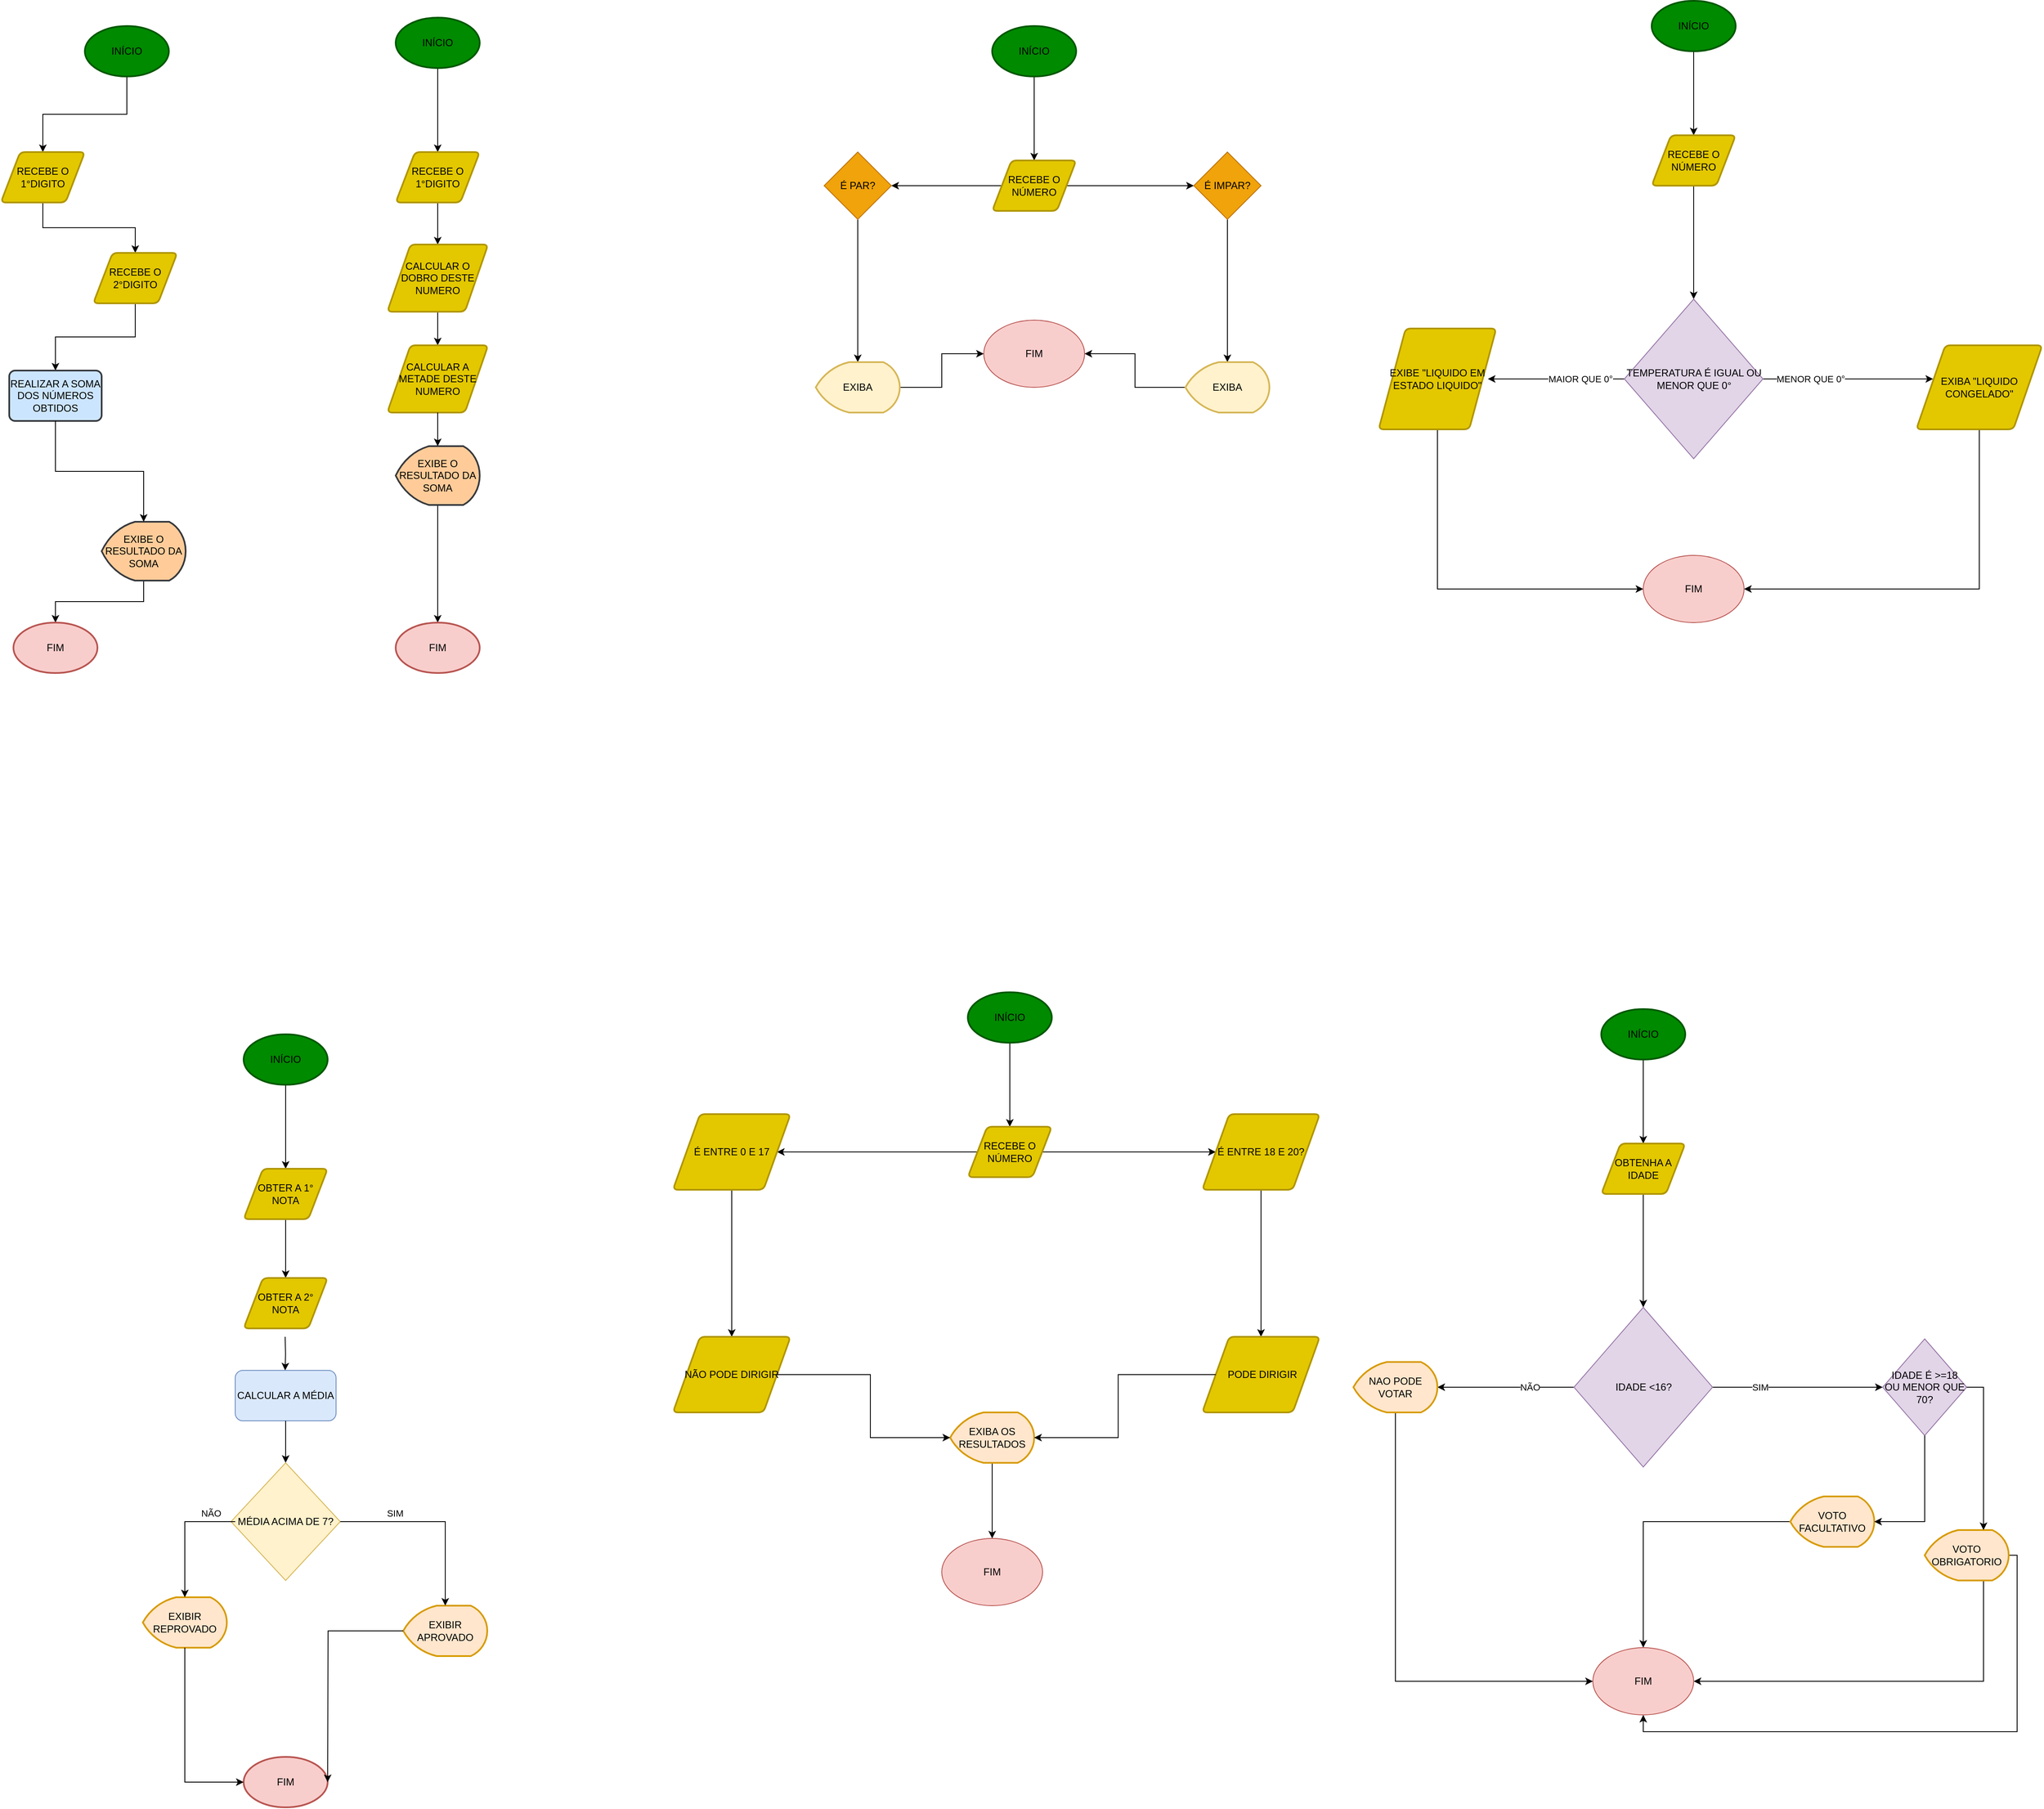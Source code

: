 <mxfile version="26.0.14">
  <diagram id="Va4cJaBtIPoyBebB3SPM" name="Página-1">
    <mxGraphModel dx="1235" dy="665" grid="1" gridSize="10" guides="1" tooltips="1" connect="1" arrows="1" fold="1" page="1" pageScale="1" pageWidth="827" pageHeight="1169" math="0" shadow="0">
      <root>
        <mxCell id="0" />
        <mxCell id="1" parent="0" />
        <mxCell id="_3qea9uIDcCa7MmbAi9--6" style="edgeStyle=orthogonalEdgeStyle;rounded=0;orthogonalLoop=1;jettySize=auto;html=1;exitX=0.5;exitY=1;exitDx=0;exitDy=0;exitPerimeter=0;entryX=0.5;entryY=0;entryDx=0;entryDy=0;" parent="1" source="_3qea9uIDcCa7MmbAi9--3" target="_3qea9uIDcCa7MmbAi9--4" edge="1">
          <mxGeometry relative="1" as="geometry" />
        </mxCell>
        <mxCell id="_3qea9uIDcCa7MmbAi9--3" value="&lt;font style=&quot;color: rgb(0, 0, 0);&quot;&gt;INÍCIO&lt;/font&gt;" style="strokeWidth=2;html=1;shape=mxgraph.flowchart.start_1;whiteSpace=wrap;fillColor=#008a00;fontColor=#ffffff;strokeColor=#005700;" parent="1" vertex="1">
          <mxGeometry x="140" y="60" width="100" height="60" as="geometry" />
        </mxCell>
        <mxCell id="_3qea9uIDcCa7MmbAi9--9" style="edgeStyle=orthogonalEdgeStyle;rounded=0;orthogonalLoop=1;jettySize=auto;html=1;exitX=0.5;exitY=1;exitDx=0;exitDy=0;entryX=0.5;entryY=0;entryDx=0;entryDy=0;" parent="1" source="_3qea9uIDcCa7MmbAi9--4" target="_3qea9uIDcCa7MmbAi9--8" edge="1">
          <mxGeometry relative="1" as="geometry" />
        </mxCell>
        <mxCell id="_3qea9uIDcCa7MmbAi9--4" value="RECEBE O 1°DIGITO" style="shape=parallelogram;html=1;strokeWidth=2;perimeter=parallelogramPerimeter;whiteSpace=wrap;rounded=1;arcSize=12;size=0.23;fillColor=#e3c800;fontColor=#000000;strokeColor=#B09500;" parent="1" vertex="1">
          <mxGeometry x="40" y="210" width="100" height="60" as="geometry" />
        </mxCell>
        <mxCell id="_3qea9uIDcCa7MmbAi9--15" style="edgeStyle=orthogonalEdgeStyle;rounded=0;orthogonalLoop=1;jettySize=auto;html=1;" parent="1" source="_3qea9uIDcCa7MmbAi9--8" target="_3qea9uIDcCa7MmbAi9--14" edge="1">
          <mxGeometry relative="1" as="geometry" />
        </mxCell>
        <mxCell id="_3qea9uIDcCa7MmbAi9--8" value="RECEBE O 2°DIGITO" style="shape=parallelogram;html=1;strokeWidth=2;perimeter=parallelogramPerimeter;whiteSpace=wrap;rounded=1;arcSize=12;size=0.23;fillColor=#e3c800;fontColor=#000000;strokeColor=#B09500;" parent="1" vertex="1">
          <mxGeometry x="150" y="330" width="100" height="60" as="geometry" />
        </mxCell>
        <mxCell id="_3qea9uIDcCa7MmbAi9--14" value="REALIZAR A SOMA DOS NÚMEROS OBTIDOS" style="rounded=1;whiteSpace=wrap;html=1;absoluteArcSize=1;arcSize=14;strokeWidth=2;fillColor=#cce5ff;strokeColor=#36393d;" parent="1" vertex="1">
          <mxGeometry x="50" y="470" width="110" height="60" as="geometry" />
        </mxCell>
        <mxCell id="_3qea9uIDcCa7MmbAi9--24" style="edgeStyle=orthogonalEdgeStyle;rounded=0;orthogonalLoop=1;jettySize=auto;html=1;exitX=0.5;exitY=1;exitDx=0;exitDy=0;exitPerimeter=0;" parent="1" source="_3qea9uIDcCa7MmbAi9--16" target="_3qea9uIDcCa7MmbAi9--21" edge="1">
          <mxGeometry relative="1" as="geometry" />
        </mxCell>
        <mxCell id="_3qea9uIDcCa7MmbAi9--16" value="EXIBE O RESULTADO DA SOMA" style="strokeWidth=2;html=1;shape=mxgraph.flowchart.display;whiteSpace=wrap;fillColor=#ffcc99;strokeColor=#36393d;" parent="1" vertex="1">
          <mxGeometry x="160" y="650" width="100" height="70" as="geometry" />
        </mxCell>
        <mxCell id="_3qea9uIDcCa7MmbAi9--21" value="FIM" style="strokeWidth=2;html=1;shape=mxgraph.flowchart.start_1;whiteSpace=wrap;fillColor=#f8cecc;strokeColor=#b85450;" parent="1" vertex="1">
          <mxGeometry x="55" y="770" width="100" height="60" as="geometry" />
        </mxCell>
        <mxCell id="_3qea9uIDcCa7MmbAi9--23" style="edgeStyle=orthogonalEdgeStyle;rounded=0;orthogonalLoop=1;jettySize=auto;html=1;entryX=0.5;entryY=0;entryDx=0;entryDy=0;entryPerimeter=0;" parent="1" source="_3qea9uIDcCa7MmbAi9--14" target="_3qea9uIDcCa7MmbAi9--16" edge="1">
          <mxGeometry relative="1" as="geometry" />
        </mxCell>
        <mxCell id="_3qea9uIDcCa7MmbAi9--461" style="edgeStyle=orthogonalEdgeStyle;rounded=0;orthogonalLoop=1;jettySize=auto;html=1;exitX=0.5;exitY=1;exitDx=0;exitDy=0;exitPerimeter=0;entryX=0.5;entryY=0;entryDx=0;entryDy=0;" parent="1" source="_3qea9uIDcCa7MmbAi9--462" target="_3qea9uIDcCa7MmbAi9--464" edge="1">
          <mxGeometry relative="1" as="geometry" />
        </mxCell>
        <mxCell id="_3qea9uIDcCa7MmbAi9--462" value="&lt;font style=&quot;color: rgb(0, 0, 0);&quot;&gt;INÍCIO&lt;/font&gt;" style="strokeWidth=2;html=1;shape=mxgraph.flowchart.start_1;whiteSpace=wrap;fillColor=#008a00;fontColor=#ffffff;strokeColor=#005700;" parent="1" vertex="1">
          <mxGeometry x="510" y="50" width="100" height="60" as="geometry" />
        </mxCell>
        <mxCell id="_3qea9uIDcCa7MmbAi9--479" style="edgeStyle=orthogonalEdgeStyle;rounded=0;orthogonalLoop=1;jettySize=auto;html=1;entryX=0.5;entryY=0;entryDx=0;entryDy=0;" parent="1" source="_3qea9uIDcCa7MmbAi9--464" target="_3qea9uIDcCa7MmbAi9--476" edge="1">
          <mxGeometry relative="1" as="geometry" />
        </mxCell>
        <mxCell id="_3qea9uIDcCa7MmbAi9--464" value="RECEBE O 1°DIGITO" style="shape=parallelogram;html=1;strokeWidth=2;perimeter=parallelogramPerimeter;whiteSpace=wrap;rounded=1;arcSize=12;size=0.23;fillColor=#e3c800;fontColor=#000000;strokeColor=#B09500;" parent="1" vertex="1">
          <mxGeometry x="510" y="210" width="100" height="60" as="geometry" />
        </mxCell>
        <mxCell id="_3qea9uIDcCa7MmbAi9--468" style="edgeStyle=orthogonalEdgeStyle;rounded=0;orthogonalLoop=1;jettySize=auto;html=1;exitX=0.5;exitY=1;exitDx=0;exitDy=0;exitPerimeter=0;" parent="1" source="_3qea9uIDcCa7MmbAi9--469" target="_3qea9uIDcCa7MmbAi9--470" edge="1">
          <mxGeometry relative="1" as="geometry" />
        </mxCell>
        <mxCell id="_3qea9uIDcCa7MmbAi9--469" value="EXIBE O RESULTADO DA SOMA" style="strokeWidth=2;html=1;shape=mxgraph.flowchart.display;whiteSpace=wrap;fillColor=#ffcc99;strokeColor=#36393d;" parent="1" vertex="1">
          <mxGeometry x="510" y="560" width="100" height="70" as="geometry" />
        </mxCell>
        <mxCell id="_3qea9uIDcCa7MmbAi9--470" value="FIM" style="strokeWidth=2;html=1;shape=mxgraph.flowchart.start_1;whiteSpace=wrap;fillColor=#f8cecc;strokeColor=#b85450;" parent="1" vertex="1">
          <mxGeometry x="510" y="770" width="100" height="60" as="geometry" />
        </mxCell>
        <mxCell id="_3qea9uIDcCa7MmbAi9--481" style="edgeStyle=orthogonalEdgeStyle;rounded=0;orthogonalLoop=1;jettySize=auto;html=1;exitX=0.5;exitY=1;exitDx=0;exitDy=0;entryX=0.5;entryY=0;entryDx=0;entryDy=0;" parent="1" source="_3qea9uIDcCa7MmbAi9--476" target="_3qea9uIDcCa7MmbAi9--480" edge="1">
          <mxGeometry relative="1" as="geometry" />
        </mxCell>
        <mxCell id="_3qea9uIDcCa7MmbAi9--476" value="CALCULAR O DOBRO DESTE NUMERO" style="shape=parallelogram;html=1;strokeWidth=2;perimeter=parallelogramPerimeter;whiteSpace=wrap;rounded=1;arcSize=12;size=0.23;fillColor=#e3c800;fontColor=#000000;strokeColor=#B09500;" parent="1" vertex="1">
          <mxGeometry x="500" y="320" width="120" height="80" as="geometry" />
        </mxCell>
        <mxCell id="_3qea9uIDcCa7MmbAi9--480" value="CALCULAR A METADE DESTE NUMERO" style="shape=parallelogram;html=1;strokeWidth=2;perimeter=parallelogramPerimeter;whiteSpace=wrap;rounded=1;arcSize=12;size=0.23;fillColor=#e3c800;fontColor=#000000;strokeColor=#B09500;" parent="1" vertex="1">
          <mxGeometry x="500" y="440" width="120" height="80" as="geometry" />
        </mxCell>
        <mxCell id="_3qea9uIDcCa7MmbAi9--483" style="edgeStyle=orthogonalEdgeStyle;rounded=0;orthogonalLoop=1;jettySize=auto;html=1;entryX=0.5;entryY=0;entryDx=0;entryDy=0;entryPerimeter=0;" parent="1" source="_3qea9uIDcCa7MmbAi9--480" target="_3qea9uIDcCa7MmbAi9--469" edge="1">
          <mxGeometry relative="1" as="geometry" />
        </mxCell>
        <mxCell id="_3qea9uIDcCa7MmbAi9--487" style="edgeStyle=orthogonalEdgeStyle;rounded=0;orthogonalLoop=1;jettySize=auto;html=1;exitX=0.5;exitY=1;exitDx=0;exitDy=0;exitPerimeter=0;entryX=0.5;entryY=0;entryDx=0;entryDy=0;" parent="1" source="_3qea9uIDcCa7MmbAi9--488" target="_3qea9uIDcCa7MmbAi9--490" edge="1">
          <mxGeometry relative="1" as="geometry" />
        </mxCell>
        <mxCell id="_3qea9uIDcCa7MmbAi9--488" value="&lt;font style=&quot;color: rgb(0, 0, 0);&quot;&gt;INÍCIO&lt;/font&gt;" style="strokeWidth=2;html=1;shape=mxgraph.flowchart.start_1;whiteSpace=wrap;fillColor=#008a00;fontColor=#ffffff;strokeColor=#005700;" parent="1" vertex="1">
          <mxGeometry x="329" y="1260" width="100" height="60" as="geometry" />
        </mxCell>
        <mxCell id="_3qea9uIDcCa7MmbAi9--489" style="edgeStyle=orthogonalEdgeStyle;rounded=0;orthogonalLoop=1;jettySize=auto;html=1;entryX=0.5;entryY=0;entryDx=0;entryDy=0;" parent="1" source="_3qea9uIDcCa7MmbAi9--490" target="_3qea9uIDcCa7MmbAi9--498" edge="1">
          <mxGeometry relative="1" as="geometry">
            <mxPoint x="379" y="1530" as="targetPoint" />
          </mxGeometry>
        </mxCell>
        <mxCell id="_3qea9uIDcCa7MmbAi9--490" value="OBTER A 1° NOTA" style="shape=parallelogram;html=1;strokeWidth=2;perimeter=parallelogramPerimeter;whiteSpace=wrap;rounded=1;arcSize=12;size=0.23;fillColor=#e3c800;fontColor=#000000;strokeColor=#B09500;" parent="1" vertex="1">
          <mxGeometry x="329" y="1420" width="100" height="60" as="geometry" />
        </mxCell>
        <mxCell id="_3qea9uIDcCa7MmbAi9--493" value="FIM" style="strokeWidth=2;html=1;shape=mxgraph.flowchart.start_1;whiteSpace=wrap;fillColor=#f8cecc;strokeColor=#b85450;" parent="1" vertex="1">
          <mxGeometry x="329" y="2120" width="100" height="60" as="geometry" />
        </mxCell>
        <mxCell id="_3qea9uIDcCa7MmbAi9--494" style="edgeStyle=orthogonalEdgeStyle;rounded=0;orthogonalLoop=1;jettySize=auto;html=1;exitX=0.5;exitY=1;exitDx=0;exitDy=0;entryX=0.5;entryY=0;entryDx=0;entryDy=0;" parent="1" edge="1">
          <mxGeometry relative="1" as="geometry">
            <mxPoint x="378.41" y="1620" as="sourcePoint" />
            <mxPoint x="378.41" y="1660" as="targetPoint" />
          </mxGeometry>
        </mxCell>
        <mxCell id="_3qea9uIDcCa7MmbAi9--498" value="OBTER A 2° NOTA" style="shape=parallelogram;html=1;strokeWidth=2;perimeter=parallelogramPerimeter;whiteSpace=wrap;rounded=1;arcSize=12;size=0.23;fillColor=#e3c800;fontColor=#000000;strokeColor=#B09500;" parent="1" vertex="1">
          <mxGeometry x="329" y="1550" width="100" height="60" as="geometry" />
        </mxCell>
        <mxCell id="_3qea9uIDcCa7MmbAi9--500" value="CALCULAR A MÉDIA" style="rounded=1;whiteSpace=wrap;html=1;fillColor=#dae8fc;strokeColor=#6c8ebf;" parent="1" vertex="1">
          <mxGeometry x="319" y="1660" width="120" height="60" as="geometry" />
        </mxCell>
        <mxCell id="_3qea9uIDcCa7MmbAi9--502" style="edgeStyle=orthogonalEdgeStyle;rounded=0;orthogonalLoop=1;jettySize=auto;html=1;entryX=0.5;entryY=0;entryDx=0;entryDy=0;entryPerimeter=0;" parent="1" source="_3qea9uIDcCa7MmbAi9--500" edge="1">
          <mxGeometry relative="1" as="geometry">
            <mxPoint x="379" y="1770" as="targetPoint" />
          </mxGeometry>
        </mxCell>
        <mxCell id="_3qea9uIDcCa7MmbAi9--503" value="MÉDIA ACIMA DE 7?" style="rhombus;whiteSpace=wrap;html=1;fillColor=#fff2cc;strokeColor=#d6b656;" parent="1" vertex="1">
          <mxGeometry x="314" y="1770" width="130" height="140" as="geometry" />
        </mxCell>
        <mxCell id="_3qea9uIDcCa7MmbAi9--506" value="EXIBIR APROVADO" style="strokeWidth=2;html=1;shape=mxgraph.flowchart.display;whiteSpace=wrap;fillColor=#ffe6cc;strokeColor=#d79b00;" parent="1" vertex="1">
          <mxGeometry x="519" y="1940" width="100" height="60" as="geometry" />
        </mxCell>
        <mxCell id="_3qea9uIDcCa7MmbAi9--507" style="edgeStyle=orthogonalEdgeStyle;rounded=0;orthogonalLoop=1;jettySize=auto;html=1;exitX=1;exitY=0.5;exitDx=0;exitDy=0;entryX=0.5;entryY=0;entryDx=0;entryDy=0;entryPerimeter=0;" parent="1" source="_3qea9uIDcCa7MmbAi9--503" target="_3qea9uIDcCa7MmbAi9--506" edge="1">
          <mxGeometry relative="1" as="geometry" />
        </mxCell>
        <mxCell id="_3qea9uIDcCa7MmbAi9--508" value="SIM" style="edgeLabel;html=1;align=center;verticalAlign=middle;resizable=0;points=[];" parent="_3qea9uIDcCa7MmbAi9--507" vertex="1" connectable="0">
          <mxGeometry x="-0.425" y="2" relative="1" as="geometry">
            <mxPoint y="-8" as="offset" />
          </mxGeometry>
        </mxCell>
        <mxCell id="_3qea9uIDcCa7MmbAi9--509" value="EXIBIR REPROVADO" style="strokeWidth=2;html=1;shape=mxgraph.flowchart.display;whiteSpace=wrap;fillColor=#ffe6cc;strokeColor=#d79b00;" parent="1" vertex="1">
          <mxGeometry x="209" y="1930" width="100" height="60" as="geometry" />
        </mxCell>
        <mxCell id="_3qea9uIDcCa7MmbAi9--511" style="edgeStyle=orthogonalEdgeStyle;rounded=0;orthogonalLoop=1;jettySize=auto;html=1;entryX=0.5;entryY=0;entryDx=0;entryDy=0;entryPerimeter=0;" parent="1" target="_3qea9uIDcCa7MmbAi9--509" edge="1">
          <mxGeometry relative="1" as="geometry">
            <mxPoint x="319.004" y="1840" as="sourcePoint" />
            <mxPoint x="258.29" y="1870" as="targetPoint" />
            <Array as="points">
              <mxPoint x="259" y="1840" />
            </Array>
          </mxGeometry>
        </mxCell>
        <mxCell id="_3qea9uIDcCa7MmbAi9--512" value="NÃO" style="edgeLabel;html=1;align=center;verticalAlign=middle;resizable=0;points=[];" parent="_3qea9uIDcCa7MmbAi9--511" vertex="1" connectable="0">
          <mxGeometry x="-0.609" relative="1" as="geometry">
            <mxPoint y="-10" as="offset" />
          </mxGeometry>
        </mxCell>
        <mxCell id="_3qea9uIDcCa7MmbAi9--515" style="edgeStyle=orthogonalEdgeStyle;rounded=0;orthogonalLoop=1;jettySize=auto;html=1;entryX=0;entryY=0.5;entryDx=0;entryDy=0;entryPerimeter=0;exitX=0.5;exitY=1;exitDx=0;exitDy=0;exitPerimeter=0;" parent="1" source="_3qea9uIDcCa7MmbAi9--509" edge="1">
          <mxGeometry relative="1" as="geometry">
            <mxPoint x="259" y="2000" as="sourcePoint" />
            <mxPoint x="329" y="2150" as="targetPoint" />
            <Array as="points">
              <mxPoint x="259" y="2150" />
            </Array>
          </mxGeometry>
        </mxCell>
        <mxCell id="_3qea9uIDcCa7MmbAi9--516" style="edgeStyle=orthogonalEdgeStyle;rounded=0;orthogonalLoop=1;jettySize=auto;html=1;exitX=0;exitY=0.5;exitDx=0;exitDy=0;exitPerimeter=0;entryX=1;entryY=0.5;entryDx=0;entryDy=0;entryPerimeter=0;" parent="1" source="_3qea9uIDcCa7MmbAi9--506" edge="1">
          <mxGeometry relative="1" as="geometry">
            <mxPoint x="429" y="2150" as="targetPoint" />
          </mxGeometry>
        </mxCell>
        <mxCell id="yPkB2fRnEWPRsgK_dyeM-2" style="edgeStyle=orthogonalEdgeStyle;rounded=0;orthogonalLoop=1;jettySize=auto;html=1;exitX=0.5;exitY=1;exitDx=0;exitDy=0;exitPerimeter=0;entryX=0.5;entryY=0;entryDx=0;entryDy=0;" edge="1" source="yPkB2fRnEWPRsgK_dyeM-3" target="yPkB2fRnEWPRsgK_dyeM-5" parent="1">
          <mxGeometry relative="1" as="geometry" />
        </mxCell>
        <mxCell id="yPkB2fRnEWPRsgK_dyeM-3" value="&lt;font style=&quot;color: rgb(0, 0, 0);&quot;&gt;INÍCIO&lt;/font&gt;" style="strokeWidth=2;html=1;shape=mxgraph.flowchart.start_1;whiteSpace=wrap;fillColor=#008a00;fontColor=#ffffff;strokeColor=#005700;" vertex="1" parent="1">
          <mxGeometry x="1220" y="60" width="100" height="60" as="geometry" />
        </mxCell>
        <mxCell id="yPkB2fRnEWPRsgK_dyeM-15" style="edgeStyle=orthogonalEdgeStyle;rounded=0;orthogonalLoop=1;jettySize=auto;html=1;entryX=1;entryY=0.5;entryDx=0;entryDy=0;" edge="1" parent="1" source="yPkB2fRnEWPRsgK_dyeM-5" target="yPkB2fRnEWPRsgK_dyeM-14">
          <mxGeometry relative="1" as="geometry" />
        </mxCell>
        <mxCell id="yPkB2fRnEWPRsgK_dyeM-16" style="edgeStyle=orthogonalEdgeStyle;rounded=0;orthogonalLoop=1;jettySize=auto;html=1;entryX=0;entryY=0.5;entryDx=0;entryDy=0;" edge="1" parent="1" source="yPkB2fRnEWPRsgK_dyeM-5" target="yPkB2fRnEWPRsgK_dyeM-13">
          <mxGeometry relative="1" as="geometry" />
        </mxCell>
        <mxCell id="yPkB2fRnEWPRsgK_dyeM-5" value="RECEBE O NÚMERO" style="shape=parallelogram;html=1;strokeWidth=2;perimeter=parallelogramPerimeter;whiteSpace=wrap;rounded=1;arcSize=12;size=0.23;fillColor=#e3c800;fontColor=#000000;strokeColor=#B09500;" vertex="1" parent="1">
          <mxGeometry x="1220" y="220" width="100" height="60" as="geometry" />
        </mxCell>
        <mxCell id="yPkB2fRnEWPRsgK_dyeM-19" style="edgeStyle=orthogonalEdgeStyle;rounded=0;orthogonalLoop=1;jettySize=auto;html=1;" edge="1" parent="1" source="yPkB2fRnEWPRsgK_dyeM-13">
          <mxGeometry relative="1" as="geometry">
            <mxPoint x="1500" y="460" as="targetPoint" />
            <Array as="points">
              <mxPoint x="1500" y="450" />
            </Array>
          </mxGeometry>
        </mxCell>
        <mxCell id="yPkB2fRnEWPRsgK_dyeM-13" value="É IMPAR?" style="rhombus;whiteSpace=wrap;html=1;fillColor=#f0a30a;strokeColor=#BD7000;fontColor=#000000;" vertex="1" parent="1">
          <mxGeometry x="1460" y="210" width="80" height="80" as="geometry" />
        </mxCell>
        <mxCell id="yPkB2fRnEWPRsgK_dyeM-18" style="edgeStyle=orthogonalEdgeStyle;rounded=0;orthogonalLoop=1;jettySize=auto;html=1;entryX=0.5;entryY=0;entryDx=0;entryDy=0;entryPerimeter=0;" edge="1" parent="1" source="yPkB2fRnEWPRsgK_dyeM-14" target="yPkB2fRnEWPRsgK_dyeM-20">
          <mxGeometry relative="1" as="geometry">
            <mxPoint x="1060" y="450" as="targetPoint" />
            <Array as="points" />
          </mxGeometry>
        </mxCell>
        <mxCell id="yPkB2fRnEWPRsgK_dyeM-14" value="É PAR?" style="rhombus;whiteSpace=wrap;html=1;fillColor=#f0a30a;fontColor=#000000;strokeColor=#BD7000;" vertex="1" parent="1">
          <mxGeometry x="1020" y="210" width="80" height="80" as="geometry" />
        </mxCell>
        <mxCell id="yPkB2fRnEWPRsgK_dyeM-17" value="FIM" style="ellipse;whiteSpace=wrap;html=1;fillColor=#f8cecc;strokeColor=#b85450;" vertex="1" parent="1">
          <mxGeometry x="1210" y="410" width="120" height="80" as="geometry" />
        </mxCell>
        <mxCell id="yPkB2fRnEWPRsgK_dyeM-22" style="edgeStyle=orthogonalEdgeStyle;rounded=0;orthogonalLoop=1;jettySize=auto;html=1;entryX=0;entryY=0.5;entryDx=0;entryDy=0;" edge="1" parent="1" source="yPkB2fRnEWPRsgK_dyeM-20" target="yPkB2fRnEWPRsgK_dyeM-17">
          <mxGeometry relative="1" as="geometry" />
        </mxCell>
        <mxCell id="yPkB2fRnEWPRsgK_dyeM-20" value="EXIBA" style="strokeWidth=2;html=1;shape=mxgraph.flowchart.display;whiteSpace=wrap;fillColor=#fff2cc;strokeColor=#d6b656;" vertex="1" parent="1">
          <mxGeometry x="1010" y="460" width="100" height="60" as="geometry" />
        </mxCell>
        <mxCell id="yPkB2fRnEWPRsgK_dyeM-23" style="edgeStyle=orthogonalEdgeStyle;rounded=0;orthogonalLoop=1;jettySize=auto;html=1;entryX=1;entryY=0.5;entryDx=0;entryDy=0;" edge="1" parent="1" source="yPkB2fRnEWPRsgK_dyeM-21" target="yPkB2fRnEWPRsgK_dyeM-17">
          <mxGeometry relative="1" as="geometry" />
        </mxCell>
        <mxCell id="yPkB2fRnEWPRsgK_dyeM-21" value="EXIBA" style="strokeWidth=2;html=1;shape=mxgraph.flowchart.display;whiteSpace=wrap;fillColor=#fff2cc;strokeColor=#d6b656;" vertex="1" parent="1">
          <mxGeometry x="1450" y="460" width="100" height="60" as="geometry" />
        </mxCell>
        <mxCell id="yPkB2fRnEWPRsgK_dyeM-25" style="edgeStyle=orthogonalEdgeStyle;rounded=0;orthogonalLoop=1;jettySize=auto;html=1;exitX=0.5;exitY=1;exitDx=0;exitDy=0;exitPerimeter=0;entryX=0.5;entryY=0;entryDx=0;entryDy=0;" edge="1" parent="1" source="yPkB2fRnEWPRsgK_dyeM-26" target="yPkB2fRnEWPRsgK_dyeM-27">
          <mxGeometry relative="1" as="geometry" />
        </mxCell>
        <mxCell id="yPkB2fRnEWPRsgK_dyeM-26" value="&lt;font style=&quot;color: rgb(0, 0, 0);&quot;&gt;INÍCIO&lt;/font&gt;" style="strokeWidth=2;html=1;shape=mxgraph.flowchart.start_1;whiteSpace=wrap;fillColor=#008a00;fontColor=#ffffff;strokeColor=#005700;" vertex="1" parent="1">
          <mxGeometry x="1191" y="1210" width="100" height="60" as="geometry" />
        </mxCell>
        <mxCell id="yPkB2fRnEWPRsgK_dyeM-32" style="edgeStyle=orthogonalEdgeStyle;rounded=0;orthogonalLoop=1;jettySize=auto;html=1;" edge="1" parent="1" source="yPkB2fRnEWPRsgK_dyeM-27" target="yPkB2fRnEWPRsgK_dyeM-31">
          <mxGeometry relative="1" as="geometry" />
        </mxCell>
        <mxCell id="yPkB2fRnEWPRsgK_dyeM-52" style="edgeStyle=orthogonalEdgeStyle;rounded=0;orthogonalLoop=1;jettySize=auto;html=1;entryX=0;entryY=0.5;entryDx=0;entryDy=0;" edge="1" parent="1" source="yPkB2fRnEWPRsgK_dyeM-27" target="yPkB2fRnEWPRsgK_dyeM-29">
          <mxGeometry relative="1" as="geometry" />
        </mxCell>
        <mxCell id="yPkB2fRnEWPRsgK_dyeM-27" value="RECEBE O NÚMERO" style="shape=parallelogram;html=1;strokeWidth=2;perimeter=parallelogramPerimeter;whiteSpace=wrap;rounded=1;arcSize=12;size=0.23;fillColor=#e3c800;fontColor=#000000;strokeColor=#B09500;" vertex="1" parent="1">
          <mxGeometry x="1191" y="1370" width="100" height="60" as="geometry" />
        </mxCell>
        <mxCell id="yPkB2fRnEWPRsgK_dyeM-41" style="edgeStyle=orthogonalEdgeStyle;rounded=0;orthogonalLoop=1;jettySize=auto;html=1;" edge="1" parent="1" source="yPkB2fRnEWPRsgK_dyeM-29" target="yPkB2fRnEWPRsgK_dyeM-39">
          <mxGeometry relative="1" as="geometry" />
        </mxCell>
        <mxCell id="yPkB2fRnEWPRsgK_dyeM-29" value="É ENTRE 18 E 20?" style="shape=parallelogram;html=1;strokeWidth=2;perimeter=parallelogramPerimeter;whiteSpace=wrap;rounded=1;arcSize=12;size=0.23;fillColor=#e3c800;fontColor=#000000;strokeColor=#B09500;" vertex="1" parent="1">
          <mxGeometry x="1470" y="1355" width="140" height="90" as="geometry" />
        </mxCell>
        <mxCell id="yPkB2fRnEWPRsgK_dyeM-33" style="edgeStyle=orthogonalEdgeStyle;rounded=0;orthogonalLoop=1;jettySize=auto;html=1;" edge="1" parent="1" source="yPkB2fRnEWPRsgK_dyeM-31">
          <mxGeometry relative="1" as="geometry">
            <mxPoint x="910" y="1620" as="targetPoint" />
          </mxGeometry>
        </mxCell>
        <mxCell id="yPkB2fRnEWPRsgK_dyeM-31" value="É ENTRE 0 E 17" style="shape=parallelogram;html=1;strokeWidth=2;perimeter=parallelogramPerimeter;whiteSpace=wrap;rounded=1;arcSize=12;size=0.23;fillColor=#e3c800;fontColor=#000000;strokeColor=#B09500;" vertex="1" parent="1">
          <mxGeometry x="840" y="1355" width="140" height="90" as="geometry" />
        </mxCell>
        <mxCell id="yPkB2fRnEWPRsgK_dyeM-36" value="NÃO PODE DIRIGIR" style="shape=parallelogram;html=1;strokeWidth=2;perimeter=parallelogramPerimeter;whiteSpace=wrap;rounded=1;arcSize=12;size=0.23;fillColor=#e3c800;fontColor=#000000;strokeColor=#B09500;" vertex="1" parent="1">
          <mxGeometry x="840" y="1620" width="140" height="90" as="geometry" />
        </mxCell>
        <mxCell id="yPkB2fRnEWPRsgK_dyeM-39" value="&amp;nbsp;PODE DIRIGIR" style="shape=parallelogram;html=1;strokeWidth=2;perimeter=parallelogramPerimeter;whiteSpace=wrap;rounded=1;arcSize=12;size=0.23;fillColor=#e3c800;fontColor=#000000;strokeColor=#B09500;" vertex="1" parent="1">
          <mxGeometry x="1470" y="1620" width="140" height="90" as="geometry" />
        </mxCell>
        <mxCell id="yPkB2fRnEWPRsgK_dyeM-42" value="FIM" style="ellipse;whiteSpace=wrap;html=1;fillColor=#f8cecc;strokeColor=#b85450;" vertex="1" parent="1">
          <mxGeometry x="1160" y="1860" width="120" height="80" as="geometry" />
        </mxCell>
        <mxCell id="yPkB2fRnEWPRsgK_dyeM-49" style="edgeStyle=orthogonalEdgeStyle;rounded=0;orthogonalLoop=1;jettySize=auto;html=1;entryX=0.5;entryY=0;entryDx=0;entryDy=0;" edge="1" parent="1" source="yPkB2fRnEWPRsgK_dyeM-45" target="yPkB2fRnEWPRsgK_dyeM-42">
          <mxGeometry relative="1" as="geometry" />
        </mxCell>
        <mxCell id="yPkB2fRnEWPRsgK_dyeM-45" value="EXIBA OS RESULTADOS" style="strokeWidth=2;html=1;shape=mxgraph.flowchart.display;whiteSpace=wrap;fillColor=#ffe6cc;strokeColor=#d79b00;" vertex="1" parent="1">
          <mxGeometry x="1170" y="1710" width="100" height="60" as="geometry" />
        </mxCell>
        <mxCell id="yPkB2fRnEWPRsgK_dyeM-46" style="edgeStyle=orthogonalEdgeStyle;rounded=0;orthogonalLoop=1;jettySize=auto;html=1;entryX=1;entryY=0.5;entryDx=0;entryDy=0;entryPerimeter=0;" edge="1" parent="1" source="yPkB2fRnEWPRsgK_dyeM-39" target="yPkB2fRnEWPRsgK_dyeM-45">
          <mxGeometry relative="1" as="geometry" />
        </mxCell>
        <mxCell id="yPkB2fRnEWPRsgK_dyeM-47" style="edgeStyle=orthogonalEdgeStyle;rounded=0;orthogonalLoop=1;jettySize=auto;html=1;entryX=0;entryY=0.5;entryDx=0;entryDy=0;entryPerimeter=0;" edge="1" parent="1" source="yPkB2fRnEWPRsgK_dyeM-36" target="yPkB2fRnEWPRsgK_dyeM-45">
          <mxGeometry relative="1" as="geometry" />
        </mxCell>
        <mxCell id="yPkB2fRnEWPRsgK_dyeM-56" style="edgeStyle=orthogonalEdgeStyle;rounded=0;orthogonalLoop=1;jettySize=auto;html=1;exitX=0.5;exitY=1;exitDx=0;exitDy=0;exitPerimeter=0;entryX=0.5;entryY=0;entryDx=0;entryDy=0;" edge="1" source="yPkB2fRnEWPRsgK_dyeM-57" target="yPkB2fRnEWPRsgK_dyeM-60" parent="1">
          <mxGeometry relative="1" as="geometry" />
        </mxCell>
        <mxCell id="yPkB2fRnEWPRsgK_dyeM-57" value="&lt;font style=&quot;color: rgb(0, 0, 0);&quot;&gt;INÍCIO&lt;/font&gt;" style="strokeWidth=2;html=1;shape=mxgraph.flowchart.start_1;whiteSpace=wrap;fillColor=#008a00;fontColor=#ffffff;strokeColor=#005700;" vertex="1" parent="1">
          <mxGeometry x="2005" y="30" width="100" height="60" as="geometry" />
        </mxCell>
        <mxCell id="yPkB2fRnEWPRsgK_dyeM-73" style="edgeStyle=orthogonalEdgeStyle;rounded=0;orthogonalLoop=1;jettySize=auto;html=1;entryX=0.5;entryY=0;entryDx=0;entryDy=0;" edge="1" parent="1" source="yPkB2fRnEWPRsgK_dyeM-60" target="yPkB2fRnEWPRsgK_dyeM-72">
          <mxGeometry relative="1" as="geometry" />
        </mxCell>
        <mxCell id="yPkB2fRnEWPRsgK_dyeM-60" value="RECEBE O NÚMERO" style="shape=parallelogram;html=1;strokeWidth=2;perimeter=parallelogramPerimeter;whiteSpace=wrap;rounded=1;arcSize=12;size=0.23;fillColor=#e3c800;fontColor=#000000;strokeColor=#B09500;" vertex="1" parent="1">
          <mxGeometry x="2005" y="190" width="100" height="60" as="geometry" />
        </mxCell>
        <mxCell id="yPkB2fRnEWPRsgK_dyeM-74" style="edgeStyle=orthogonalEdgeStyle;rounded=0;orthogonalLoop=1;jettySize=auto;html=1;" edge="1" parent="1" source="yPkB2fRnEWPRsgK_dyeM-72">
          <mxGeometry relative="1" as="geometry">
            <mxPoint x="2340" y="480" as="targetPoint" />
          </mxGeometry>
        </mxCell>
        <mxCell id="yPkB2fRnEWPRsgK_dyeM-75" value="MENOR QUE 0°" style="edgeLabel;html=1;align=center;verticalAlign=middle;resizable=0;points=[];" vertex="1" connectable="0" parent="yPkB2fRnEWPRsgK_dyeM-74">
          <mxGeometry x="-0.084" y="-2" relative="1" as="geometry">
            <mxPoint x="-37" y="-2" as="offset" />
          </mxGeometry>
        </mxCell>
        <mxCell id="yPkB2fRnEWPRsgK_dyeM-76" style="edgeStyle=orthogonalEdgeStyle;rounded=0;orthogonalLoop=1;jettySize=auto;html=1;" edge="1" parent="1" source="yPkB2fRnEWPRsgK_dyeM-72">
          <mxGeometry relative="1" as="geometry">
            <mxPoint x="1810" y="480" as="targetPoint" />
          </mxGeometry>
        </mxCell>
        <mxCell id="yPkB2fRnEWPRsgK_dyeM-77" value="MAIOR QUE 0°" style="edgeLabel;html=1;align=center;verticalAlign=middle;resizable=0;points=[];" vertex="1" connectable="0" parent="yPkB2fRnEWPRsgK_dyeM-76">
          <mxGeometry x="0.013" y="-2" relative="1" as="geometry">
            <mxPoint x="29" y="1" as="offset" />
          </mxGeometry>
        </mxCell>
        <mxCell id="yPkB2fRnEWPRsgK_dyeM-72" value="TEMPERATURA É IGUAL OU MENOR QUE 0°" style="rhombus;whiteSpace=wrap;html=1;fillColor=#e1d5e7;strokeColor=#9673a6;" vertex="1" parent="1">
          <mxGeometry x="1972.5" y="385" width="165" height="190" as="geometry" />
        </mxCell>
        <mxCell id="yPkB2fRnEWPRsgK_dyeM-81" style="edgeStyle=orthogonalEdgeStyle;rounded=0;orthogonalLoop=1;jettySize=auto;html=1;entryX=0;entryY=0.5;entryDx=0;entryDy=0;" edge="1" parent="1" source="yPkB2fRnEWPRsgK_dyeM-78" target="yPkB2fRnEWPRsgK_dyeM-80">
          <mxGeometry relative="1" as="geometry">
            <Array as="points">
              <mxPoint x="1750" y="730" />
            </Array>
          </mxGeometry>
        </mxCell>
        <mxCell id="yPkB2fRnEWPRsgK_dyeM-78" value="EXIBE &quot;LIQUIDO EM ESTADO LIQUIDO&quot;" style="shape=parallelogram;html=1;strokeWidth=2;perimeter=parallelogramPerimeter;whiteSpace=wrap;rounded=1;arcSize=12;size=0.23;fillColor=#e3c800;fontColor=#000000;strokeColor=#B09500;" vertex="1" parent="1">
          <mxGeometry x="1680" y="420" width="140" height="120" as="geometry" />
        </mxCell>
        <mxCell id="yPkB2fRnEWPRsgK_dyeM-82" style="edgeStyle=orthogonalEdgeStyle;rounded=0;orthogonalLoop=1;jettySize=auto;html=1;entryX=1;entryY=0.5;entryDx=0;entryDy=0;" edge="1" parent="1" source="yPkB2fRnEWPRsgK_dyeM-79" target="yPkB2fRnEWPRsgK_dyeM-80">
          <mxGeometry relative="1" as="geometry">
            <Array as="points">
              <mxPoint x="2395" y="730" />
            </Array>
          </mxGeometry>
        </mxCell>
        <mxCell id="yPkB2fRnEWPRsgK_dyeM-79" value="EXIBA &quot;LIQUIDO CONGELADO&quot;" style="shape=parallelogram;html=1;strokeWidth=2;perimeter=parallelogramPerimeter;whiteSpace=wrap;rounded=1;arcSize=12;size=0.23;fillColor=#e3c800;fontColor=#000000;strokeColor=#B09500;" vertex="1" parent="1">
          <mxGeometry x="2320" y="440" width="150" height="100" as="geometry" />
        </mxCell>
        <mxCell id="yPkB2fRnEWPRsgK_dyeM-80" value="FIM" style="ellipse;whiteSpace=wrap;html=1;fillColor=#f8cecc;strokeColor=#b85450;" vertex="1" parent="1">
          <mxGeometry x="1995" y="690" width="120" height="80" as="geometry" />
        </mxCell>
        <mxCell id="yPkB2fRnEWPRsgK_dyeM-84" style="edgeStyle=orthogonalEdgeStyle;rounded=0;orthogonalLoop=1;jettySize=auto;html=1;exitX=0.5;exitY=1;exitDx=0;exitDy=0;exitPerimeter=0;entryX=0.5;entryY=0;entryDx=0;entryDy=0;" edge="1" source="yPkB2fRnEWPRsgK_dyeM-85" target="yPkB2fRnEWPRsgK_dyeM-87" parent="1">
          <mxGeometry relative="1" as="geometry" />
        </mxCell>
        <mxCell id="yPkB2fRnEWPRsgK_dyeM-85" value="&lt;font style=&quot;color: rgb(0, 0, 0);&quot;&gt;INÍCIO&lt;/font&gt;" style="strokeWidth=2;html=1;shape=mxgraph.flowchart.start_1;whiteSpace=wrap;fillColor=#008a00;fontColor=#ffffff;strokeColor=#005700;" vertex="1" parent="1">
          <mxGeometry x="1945" y="1230" width="100" height="60" as="geometry" />
        </mxCell>
        <mxCell id="yPkB2fRnEWPRsgK_dyeM-86" style="edgeStyle=orthogonalEdgeStyle;rounded=0;orthogonalLoop=1;jettySize=auto;html=1;entryX=0.5;entryY=0;entryDx=0;entryDy=0;" edge="1" source="yPkB2fRnEWPRsgK_dyeM-87" target="yPkB2fRnEWPRsgK_dyeM-92" parent="1">
          <mxGeometry relative="1" as="geometry" />
        </mxCell>
        <mxCell id="yPkB2fRnEWPRsgK_dyeM-87" value="OBTENHA A IDADE" style="shape=parallelogram;html=1;strokeWidth=2;perimeter=parallelogramPerimeter;whiteSpace=wrap;rounded=1;arcSize=12;size=0.23;fillColor=#e3c800;fontColor=#000000;strokeColor=#B09500;" vertex="1" parent="1">
          <mxGeometry x="1945" y="1390" width="100" height="60" as="geometry" />
        </mxCell>
        <mxCell id="yPkB2fRnEWPRsgK_dyeM-88" style="edgeStyle=orthogonalEdgeStyle;rounded=0;orthogonalLoop=1;jettySize=auto;html=1;" edge="1" source="yPkB2fRnEWPRsgK_dyeM-92" parent="1">
          <mxGeometry relative="1" as="geometry">
            <mxPoint x="2280" y="1680" as="targetPoint" />
          </mxGeometry>
        </mxCell>
        <mxCell id="yPkB2fRnEWPRsgK_dyeM-89" value="SIM" style="edgeLabel;html=1;align=center;verticalAlign=middle;resizable=0;points=[];" vertex="1" connectable="0" parent="yPkB2fRnEWPRsgK_dyeM-88">
          <mxGeometry x="-0.084" y="-2" relative="1" as="geometry">
            <mxPoint x="-37" y="-2" as="offset" />
          </mxGeometry>
        </mxCell>
        <mxCell id="yPkB2fRnEWPRsgK_dyeM-90" style="edgeStyle=orthogonalEdgeStyle;rounded=0;orthogonalLoop=1;jettySize=auto;html=1;" edge="1" source="yPkB2fRnEWPRsgK_dyeM-92" parent="1">
          <mxGeometry relative="1" as="geometry">
            <mxPoint x="1750" y="1680" as="targetPoint" />
          </mxGeometry>
        </mxCell>
        <mxCell id="yPkB2fRnEWPRsgK_dyeM-91" value="NÃO" style="edgeLabel;html=1;align=center;verticalAlign=middle;resizable=0;points=[];" vertex="1" connectable="0" parent="yPkB2fRnEWPRsgK_dyeM-90">
          <mxGeometry x="0.013" y="-2" relative="1" as="geometry">
            <mxPoint x="29" y="1" as="offset" />
          </mxGeometry>
        </mxCell>
        <mxCell id="yPkB2fRnEWPRsgK_dyeM-92" value="IDADE &amp;lt;16?" style="rhombus;whiteSpace=wrap;html=1;fillColor=#e1d5e7;strokeColor=#9673a6;" vertex="1" parent="1">
          <mxGeometry x="1912.5" y="1585" width="165" height="190" as="geometry" />
        </mxCell>
        <mxCell id="yPkB2fRnEWPRsgK_dyeM-98" value="IDADE É &amp;gt;=18 OU MENOR QUE 70?" style="rhombus;whiteSpace=wrap;html=1;fillColor=#e1d5e7;strokeColor=#9673a6;" vertex="1" parent="1">
          <mxGeometry x="2280" y="1622.5" width="100" height="115" as="geometry" />
        </mxCell>
        <mxCell id="yPkB2fRnEWPRsgK_dyeM-107" style="edgeStyle=orthogonalEdgeStyle;rounded=0;orthogonalLoop=1;jettySize=auto;html=1;entryX=0.5;entryY=0;entryDx=0;entryDy=0;" edge="1" parent="1" source="yPkB2fRnEWPRsgK_dyeM-99" target="yPkB2fRnEWPRsgK_dyeM-103">
          <mxGeometry relative="1" as="geometry" />
        </mxCell>
        <mxCell id="yPkB2fRnEWPRsgK_dyeM-99" value="VOTO FACULTATIVO" style="strokeWidth=2;html=1;shape=mxgraph.flowchart.display;whiteSpace=wrap;fillColor=#ffe6cc;strokeColor=#d79b00;" vertex="1" parent="1">
          <mxGeometry x="2170" y="1810" width="100" height="60" as="geometry" />
        </mxCell>
        <mxCell id="yPkB2fRnEWPRsgK_dyeM-100" style="edgeStyle=orthogonalEdgeStyle;rounded=0;orthogonalLoop=1;jettySize=auto;html=1;entryX=1;entryY=0.5;entryDx=0;entryDy=0;entryPerimeter=0;" edge="1" parent="1" source="yPkB2fRnEWPRsgK_dyeM-98" target="yPkB2fRnEWPRsgK_dyeM-99">
          <mxGeometry relative="1" as="geometry">
            <Array as="points">
              <mxPoint x="2330" y="1840" />
            </Array>
          </mxGeometry>
        </mxCell>
        <mxCell id="yPkB2fRnEWPRsgK_dyeM-104" style="edgeStyle=orthogonalEdgeStyle;rounded=0;orthogonalLoop=1;jettySize=auto;html=1;entryX=1;entryY=0.5;entryDx=0;entryDy=0;exitX=0;exitY=0.5;exitDx=0;exitDy=0;exitPerimeter=0;" edge="1" parent="1" target="yPkB2fRnEWPRsgK_dyeM-103">
          <mxGeometry relative="1" as="geometry">
            <mxPoint x="2400" y="1890" as="sourcePoint" />
            <Array as="points">
              <mxPoint x="2400" y="2030" />
            </Array>
          </mxGeometry>
        </mxCell>
        <mxCell id="yPkB2fRnEWPRsgK_dyeM-111" style="edgeStyle=orthogonalEdgeStyle;rounded=0;orthogonalLoop=1;jettySize=auto;html=1;entryX=0.5;entryY=1;entryDx=0;entryDy=0;" edge="1" parent="1" source="yPkB2fRnEWPRsgK_dyeM-101" target="yPkB2fRnEWPRsgK_dyeM-103">
          <mxGeometry relative="1" as="geometry">
            <Array as="points">
              <mxPoint x="2440" y="1880" />
              <mxPoint x="2440" y="2090" />
              <mxPoint x="1995" y="2090" />
            </Array>
          </mxGeometry>
        </mxCell>
        <mxCell id="yPkB2fRnEWPRsgK_dyeM-101" value="VOTO OBRIGATORIO" style="strokeWidth=2;html=1;shape=mxgraph.flowchart.display;whiteSpace=wrap;fillColor=#ffe6cc;strokeColor=#d79b00;" vertex="1" parent="1">
          <mxGeometry x="2330" y="1850" width="100" height="60" as="geometry" />
        </mxCell>
        <mxCell id="yPkB2fRnEWPRsgK_dyeM-103" value="FIM" style="ellipse;whiteSpace=wrap;html=1;fillColor=#f8cecc;strokeColor=#b85450;" vertex="1" parent="1">
          <mxGeometry x="1935" y="1990" width="120" height="80" as="geometry" />
        </mxCell>
        <mxCell id="yPkB2fRnEWPRsgK_dyeM-106" style="edgeStyle=orthogonalEdgeStyle;rounded=0;orthogonalLoop=1;jettySize=auto;html=1;entryX=0;entryY=0.5;entryDx=0;entryDy=0;" edge="1" parent="1" source="yPkB2fRnEWPRsgK_dyeM-105" target="yPkB2fRnEWPRsgK_dyeM-103">
          <mxGeometry relative="1" as="geometry">
            <Array as="points">
              <mxPoint x="1700" y="2030" />
            </Array>
          </mxGeometry>
        </mxCell>
        <mxCell id="yPkB2fRnEWPRsgK_dyeM-105" value="NAO PODE VOTAR" style="strokeWidth=2;html=1;shape=mxgraph.flowchart.display;whiteSpace=wrap;fillColor=#ffe6cc;strokeColor=#d79b00;" vertex="1" parent="1">
          <mxGeometry x="1650" y="1650" width="100" height="60" as="geometry" />
        </mxCell>
        <mxCell id="yPkB2fRnEWPRsgK_dyeM-109" style="edgeStyle=orthogonalEdgeStyle;rounded=0;orthogonalLoop=1;jettySize=auto;html=1;entryX=0.7;entryY=0;entryDx=0;entryDy=0;entryPerimeter=0;" edge="1" parent="1" source="yPkB2fRnEWPRsgK_dyeM-98" target="yPkB2fRnEWPRsgK_dyeM-101">
          <mxGeometry relative="1" as="geometry">
            <Array as="points">
              <mxPoint x="2400" y="1680" />
            </Array>
          </mxGeometry>
        </mxCell>
      </root>
    </mxGraphModel>
  </diagram>
</mxfile>
